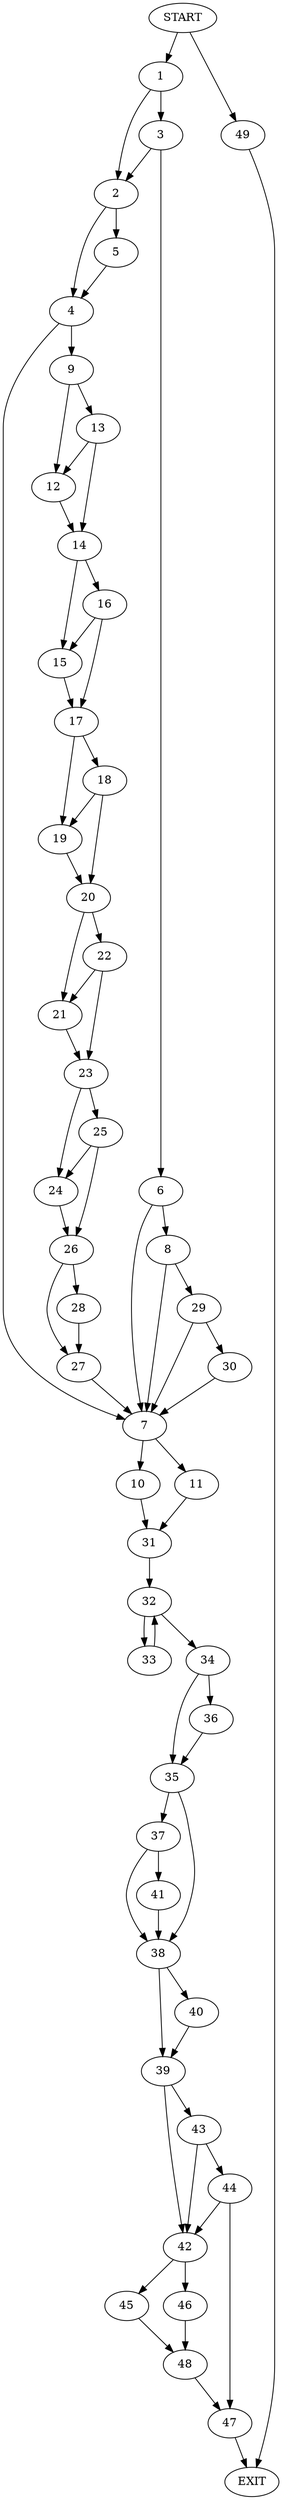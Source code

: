 digraph {
0 [label="START"]
50 [label="EXIT"]
0 -> 1
1 -> 2
1 -> 3
2 -> 4
2 -> 5
3 -> 2
3 -> 6
6 -> 7
6 -> 8
5 -> 4
4 -> 7
4 -> 9
7 -> 10
7 -> 11
9 -> 12
9 -> 13
13 -> 14
13 -> 12
12 -> 14
14 -> 15
14 -> 16
15 -> 17
16 -> 15
16 -> 17
17 -> 18
17 -> 19
19 -> 20
18 -> 20
18 -> 19
20 -> 21
20 -> 22
22 -> 21
22 -> 23
21 -> 23
23 -> 24
23 -> 25
25 -> 24
25 -> 26
24 -> 26
26 -> 27
26 -> 28
28 -> 27
27 -> 7
8 -> 29
8 -> 7
29 -> 7
29 -> 30
30 -> 7
10 -> 31
11 -> 31
31 -> 32
32 -> 33
32 -> 34
33 -> 32
34 -> 35
34 -> 36
36 -> 35
35 -> 37
35 -> 38
38 -> 39
38 -> 40
37 -> 41
37 -> 38
41 -> 38
40 -> 39
39 -> 42
39 -> 43
43 -> 42
43 -> 44
42 -> 45
42 -> 46
44 -> 42
44 -> 47
47 -> 50
46 -> 48
45 -> 48
48 -> 47
0 -> 49
49 -> 50
}

